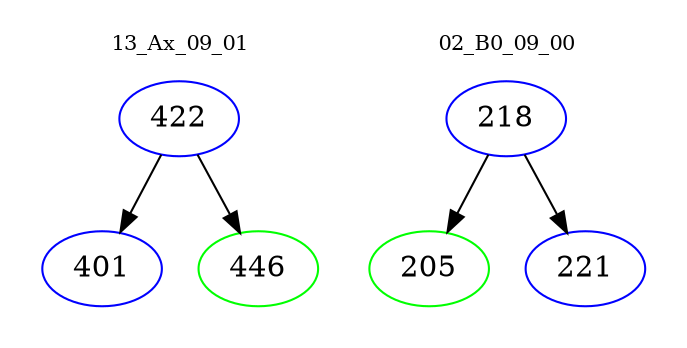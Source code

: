 digraph{
subgraph cluster_0 {
color = white
label = "13_Ax_09_01";
fontsize=10;
T0_422 [label="422", color="blue"]
T0_422 -> T0_401 [color="black"]
T0_401 [label="401", color="blue"]
T0_422 -> T0_446 [color="black"]
T0_446 [label="446", color="green"]
}
subgraph cluster_1 {
color = white
label = "02_B0_09_00";
fontsize=10;
T1_218 [label="218", color="blue"]
T1_218 -> T1_205 [color="black"]
T1_205 [label="205", color="green"]
T1_218 -> T1_221 [color="black"]
T1_221 [label="221", color="blue"]
}
}
